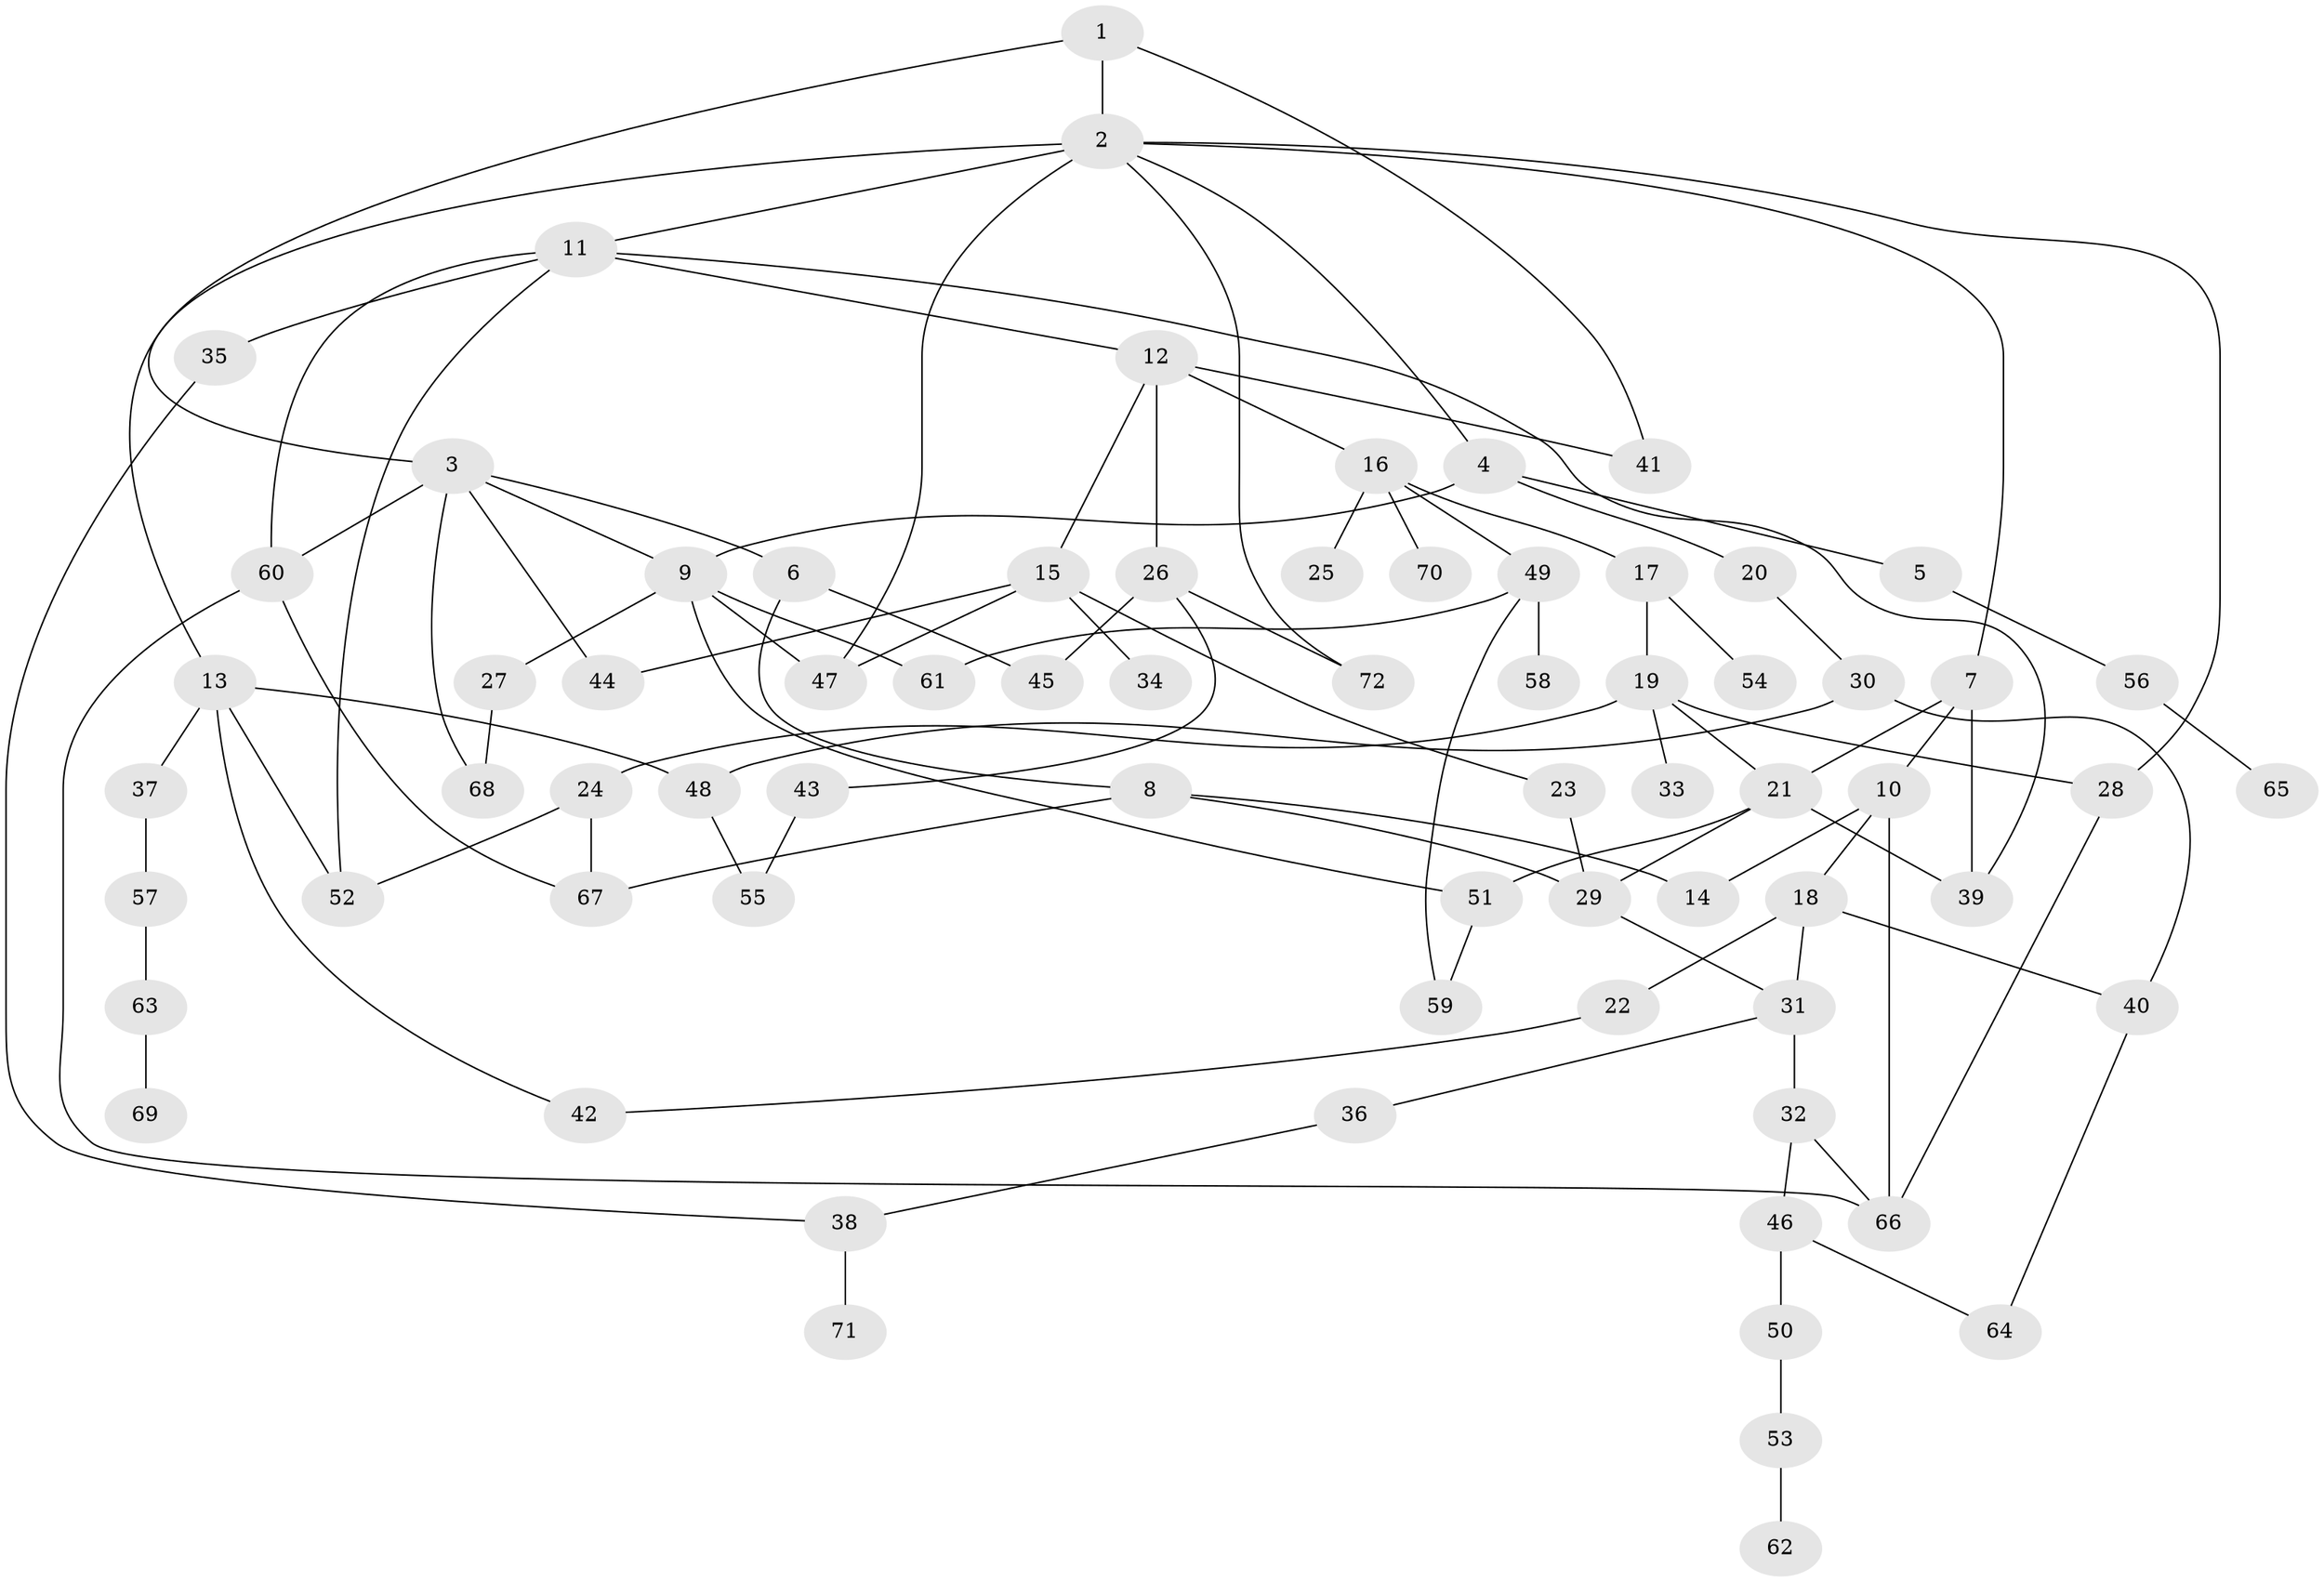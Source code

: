 // original degree distribution, {6: 0.03496503496503497, 5: 0.06293706293706294, 4: 0.11188811188811189, 1: 0.2727272727272727, 3: 0.1958041958041958, 2: 0.32167832167832167}
// Generated by graph-tools (version 1.1) at 2025/34/03/09/25 02:34:17]
// undirected, 72 vertices, 104 edges
graph export_dot {
graph [start="1"]
  node [color=gray90,style=filled];
  1;
  2;
  3;
  4;
  5;
  6;
  7;
  8;
  9;
  10;
  11;
  12;
  13;
  14;
  15;
  16;
  17;
  18;
  19;
  20;
  21;
  22;
  23;
  24;
  25;
  26;
  27;
  28;
  29;
  30;
  31;
  32;
  33;
  34;
  35;
  36;
  37;
  38;
  39;
  40;
  41;
  42;
  43;
  44;
  45;
  46;
  47;
  48;
  49;
  50;
  51;
  52;
  53;
  54;
  55;
  56;
  57;
  58;
  59;
  60;
  61;
  62;
  63;
  64;
  65;
  66;
  67;
  68;
  69;
  70;
  71;
  72;
  1 -- 2 [weight=3.0];
  1 -- 3 [weight=1.0];
  1 -- 41 [weight=1.0];
  2 -- 4 [weight=1.0];
  2 -- 7 [weight=1.0];
  2 -- 11 [weight=1.0];
  2 -- 13 [weight=1.0];
  2 -- 28 [weight=1.0];
  2 -- 47 [weight=2.0];
  2 -- 72 [weight=1.0];
  3 -- 6 [weight=1.0];
  3 -- 9 [weight=1.0];
  3 -- 44 [weight=1.0];
  3 -- 60 [weight=1.0];
  3 -- 68 [weight=1.0];
  4 -- 5 [weight=1.0];
  4 -- 9 [weight=1.0];
  4 -- 20 [weight=1.0];
  5 -- 56 [weight=1.0];
  6 -- 8 [weight=1.0];
  6 -- 45 [weight=1.0];
  7 -- 10 [weight=1.0];
  7 -- 21 [weight=2.0];
  7 -- 39 [weight=1.0];
  8 -- 14 [weight=1.0];
  8 -- 29 [weight=1.0];
  8 -- 67 [weight=1.0];
  9 -- 27 [weight=1.0];
  9 -- 47 [weight=1.0];
  9 -- 51 [weight=1.0];
  9 -- 61 [weight=1.0];
  10 -- 14 [weight=1.0];
  10 -- 18 [weight=1.0];
  10 -- 66 [weight=2.0];
  11 -- 12 [weight=1.0];
  11 -- 35 [weight=1.0];
  11 -- 39 [weight=1.0];
  11 -- 52 [weight=1.0];
  11 -- 60 [weight=1.0];
  12 -- 15 [weight=1.0];
  12 -- 16 [weight=1.0];
  12 -- 26 [weight=1.0];
  12 -- 41 [weight=3.0];
  13 -- 37 [weight=1.0];
  13 -- 42 [weight=1.0];
  13 -- 48 [weight=1.0];
  13 -- 52 [weight=1.0];
  15 -- 23 [weight=1.0];
  15 -- 34 [weight=1.0];
  15 -- 44 [weight=1.0];
  15 -- 47 [weight=1.0];
  16 -- 17 [weight=1.0];
  16 -- 25 [weight=1.0];
  16 -- 49 [weight=1.0];
  16 -- 70 [weight=1.0];
  17 -- 19 [weight=1.0];
  17 -- 54 [weight=1.0];
  18 -- 22 [weight=1.0];
  18 -- 31 [weight=2.0];
  18 -- 40 [weight=1.0];
  19 -- 21 [weight=1.0];
  19 -- 24 [weight=2.0];
  19 -- 28 [weight=1.0];
  19 -- 33 [weight=1.0];
  20 -- 30 [weight=1.0];
  21 -- 29 [weight=1.0];
  21 -- 39 [weight=1.0];
  21 -- 51 [weight=1.0];
  22 -- 42 [weight=1.0];
  23 -- 29 [weight=3.0];
  24 -- 52 [weight=1.0];
  24 -- 67 [weight=1.0];
  26 -- 43 [weight=1.0];
  26 -- 45 [weight=1.0];
  26 -- 72 [weight=1.0];
  27 -- 68 [weight=1.0];
  28 -- 66 [weight=1.0];
  29 -- 31 [weight=1.0];
  30 -- 40 [weight=1.0];
  30 -- 48 [weight=1.0];
  31 -- 32 [weight=1.0];
  31 -- 36 [weight=1.0];
  32 -- 46 [weight=1.0];
  32 -- 66 [weight=1.0];
  35 -- 38 [weight=1.0];
  36 -- 38 [weight=1.0];
  37 -- 57 [weight=1.0];
  38 -- 71 [weight=1.0];
  40 -- 64 [weight=1.0];
  43 -- 55 [weight=1.0];
  46 -- 50 [weight=1.0];
  46 -- 64 [weight=1.0];
  48 -- 55 [weight=1.0];
  49 -- 58 [weight=1.0];
  49 -- 59 [weight=1.0];
  49 -- 61 [weight=1.0];
  50 -- 53 [weight=1.0];
  51 -- 59 [weight=1.0];
  53 -- 62 [weight=1.0];
  56 -- 65 [weight=1.0];
  57 -- 63 [weight=1.0];
  60 -- 66 [weight=1.0];
  60 -- 67 [weight=1.0];
  63 -- 69 [weight=1.0];
}
